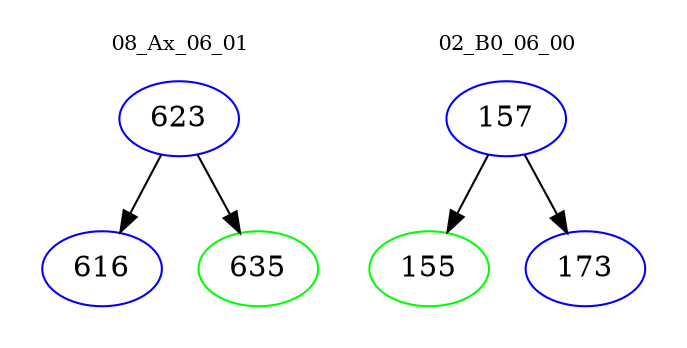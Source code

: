 digraph{
subgraph cluster_0 {
color = white
label = "08_Ax_06_01";
fontsize=10;
T0_623 [label="623", color="blue"]
T0_623 -> T0_616 [color="black"]
T0_616 [label="616", color="blue"]
T0_623 -> T0_635 [color="black"]
T0_635 [label="635", color="green"]
}
subgraph cluster_1 {
color = white
label = "02_B0_06_00";
fontsize=10;
T1_157 [label="157", color="blue"]
T1_157 -> T1_155 [color="black"]
T1_155 [label="155", color="green"]
T1_157 -> T1_173 [color="black"]
T1_173 [label="173", color="blue"]
}
}

